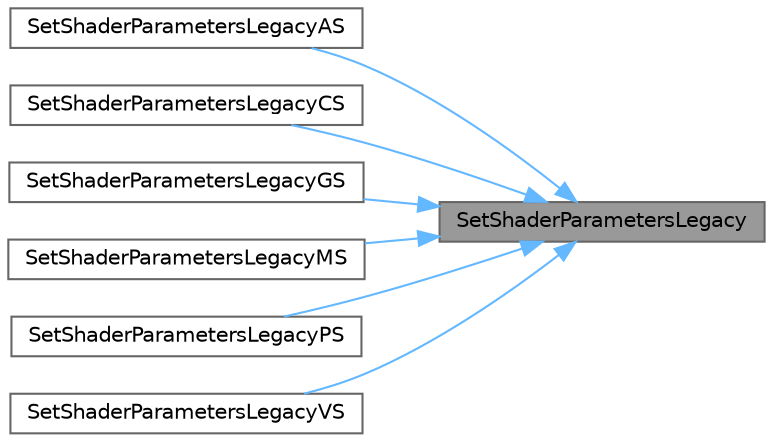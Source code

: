 digraph "SetShaderParametersLegacy"
{
 // INTERACTIVE_SVG=YES
 // LATEX_PDF_SIZE
  bgcolor="transparent";
  edge [fontname=Helvetica,fontsize=10,labelfontname=Helvetica,labelfontsize=10];
  node [fontname=Helvetica,fontsize=10,shape=box,height=0.2,width=0.4];
  rankdir="RL";
  Node1 [id="Node000001",label="SetShaderParametersLegacy",height=0.2,width=0.4,color="gray40", fillcolor="grey60", style="filled", fontcolor="black",tooltip="Utility to set all legacy parameters for a shader. Requires the shader type to implement SetParameter..."];
  Node1 -> Node2 [id="edge1_Node000001_Node000002",dir="back",color="steelblue1",style="solid",tooltip=" "];
  Node2 [id="Node000002",label="SetShaderParametersLegacyAS",height=0.2,width=0.4,color="grey40", fillcolor="white", style="filled",URL="$d9/dfb/ShaderParameterUtils_8h.html#ae1c745f9fef0b007bb6499448f30f2d4",tooltip="Utility to set all legacy parameters for an Amplification shader. Requires the shader type to impleme..."];
  Node1 -> Node3 [id="edge2_Node000001_Node000003",dir="back",color="steelblue1",style="solid",tooltip=" "];
  Node3 [id="Node000003",label="SetShaderParametersLegacyCS",height=0.2,width=0.4,color="grey40", fillcolor="white", style="filled",URL="$d9/dfb/ShaderParameterUtils_8h.html#a1e4ea465f604c38899e291758e9ef5e1",tooltip="Utility to set all legacy parameters for a Compute shader. Requires the shader type to implement SetP..."];
  Node1 -> Node4 [id="edge3_Node000001_Node000004",dir="back",color="steelblue1",style="solid",tooltip=" "];
  Node4 [id="Node000004",label="SetShaderParametersLegacyGS",height=0.2,width=0.4,color="grey40", fillcolor="white", style="filled",URL="$d9/dfb/ShaderParameterUtils_8h.html#ae77144127ee4d75fe07979e94858bbe9",tooltip="Utility to set all legacy parameters for a Geometry shader. Requires the shader type to implement Set..."];
  Node1 -> Node5 [id="edge4_Node000001_Node000005",dir="back",color="steelblue1",style="solid",tooltip=" "];
  Node5 [id="Node000005",label="SetShaderParametersLegacyMS",height=0.2,width=0.4,color="grey40", fillcolor="white", style="filled",URL="$d9/dfb/ShaderParameterUtils_8h.html#a8f87aca276b901867640fb262af666d0",tooltip="Utility to set all legacy parameters for a Mesh shader. Requires the shader type to implement SetPara..."];
  Node1 -> Node6 [id="edge5_Node000001_Node000006",dir="back",color="steelblue1",style="solid",tooltip=" "];
  Node6 [id="Node000006",label="SetShaderParametersLegacyPS",height=0.2,width=0.4,color="grey40", fillcolor="white", style="filled",URL="$d9/dfb/ShaderParameterUtils_8h.html#ad72573497d271e7c4fd884a0c9b04aa2",tooltip="Utility to set all legacy parameters for a Pixel shader. Requires the shader type to implement SetPar..."];
  Node1 -> Node7 [id="edge6_Node000001_Node000007",dir="back",color="steelblue1",style="solid",tooltip=" "];
  Node7 [id="Node000007",label="SetShaderParametersLegacyVS",height=0.2,width=0.4,color="grey40", fillcolor="white", style="filled",URL="$d9/dfb/ShaderParameterUtils_8h.html#a9702064b51a6373b69cfe55d0f184130",tooltip="Utility to set all legacy parameters for a Vertex shader. Requires the shader type to implement SetPa..."];
}
